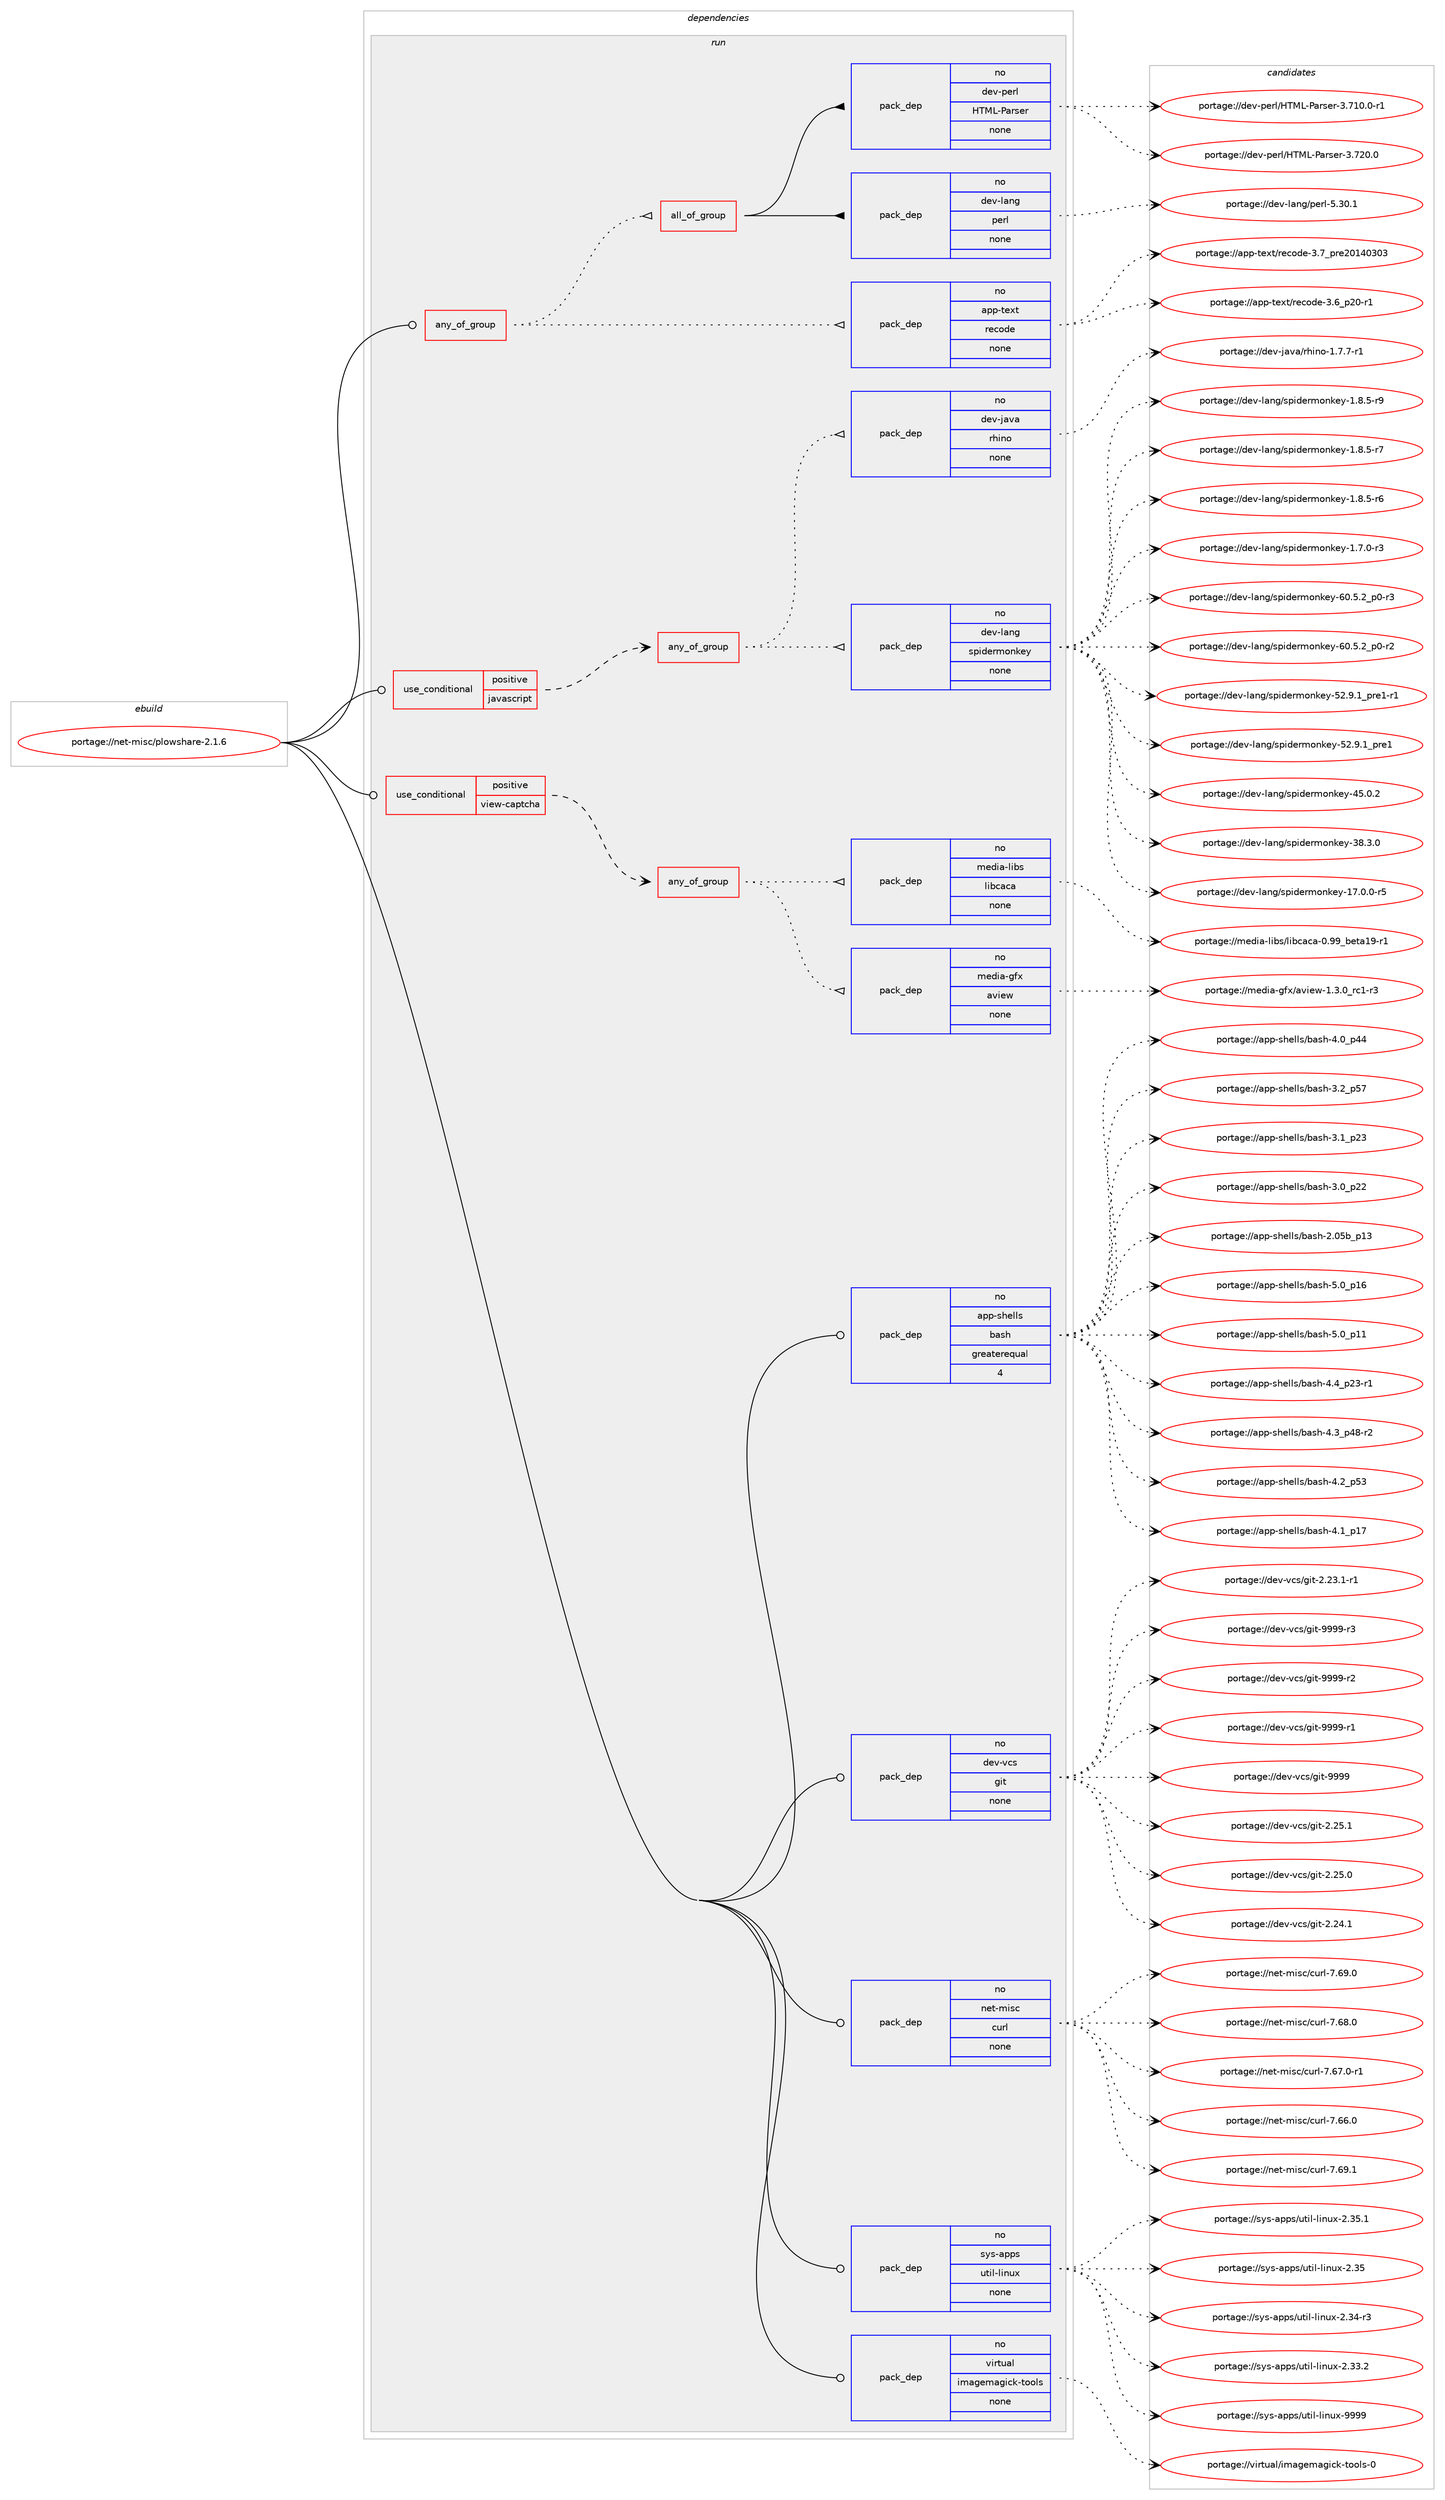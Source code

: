 digraph prolog {

# *************
# Graph options
# *************

newrank=true;
concentrate=true;
compound=true;
graph [rankdir=LR,fontname=Helvetica,fontsize=10,ranksep=1.5];#, ranksep=2.5, nodesep=0.2];
edge  [arrowhead=vee];
node  [fontname=Helvetica,fontsize=10];

# **********
# The ebuild
# **********

subgraph cluster_leftcol {
color=gray;
rank=same;
label=<<i>ebuild</i>>;
id [label="portage://net-misc/plowshare-2.1.6", color=red, width=4, href="../net-misc/plowshare-2.1.6.svg"];
}

# ****************
# The dependencies
# ****************

subgraph cluster_midcol {
color=gray;
label=<<i>dependencies</i>>;
subgraph cluster_compile {
fillcolor="#eeeeee";
style=filled;
label=<<i>compile</i>>;
}
subgraph cluster_compileandrun {
fillcolor="#eeeeee";
style=filled;
label=<<i>compile and run</i>>;
}
subgraph cluster_run {
fillcolor="#eeeeee";
style=filled;
label=<<i>run</i>>;
subgraph any355 {
dependency21337 [label=<<TABLE BORDER="0" CELLBORDER="1" CELLSPACING="0" CELLPADDING="4"><TR><TD CELLPADDING="10">any_of_group</TD></TR></TABLE>>, shape=none, color=red];subgraph pack17548 {
dependency21338 [label=<<TABLE BORDER="0" CELLBORDER="1" CELLSPACING="0" CELLPADDING="4" WIDTH="220"><TR><TD ROWSPAN="6" CELLPADDING="30">pack_dep</TD></TR><TR><TD WIDTH="110">no</TD></TR><TR><TD>app-text</TD></TR><TR><TD>recode</TD></TR><TR><TD>none</TD></TR><TR><TD></TD></TR></TABLE>>, shape=none, color=blue];
}
dependency21337:e -> dependency21338:w [weight=20,style="dotted",arrowhead="oinv"];
subgraph all9 {
dependency21339 [label=<<TABLE BORDER="0" CELLBORDER="1" CELLSPACING="0" CELLPADDING="4"><TR><TD CELLPADDING="10">all_of_group</TD></TR></TABLE>>, shape=none, color=red];subgraph pack17549 {
dependency21340 [label=<<TABLE BORDER="0" CELLBORDER="1" CELLSPACING="0" CELLPADDING="4" WIDTH="220"><TR><TD ROWSPAN="6" CELLPADDING="30">pack_dep</TD></TR><TR><TD WIDTH="110">no</TD></TR><TR><TD>dev-lang</TD></TR><TR><TD>perl</TD></TR><TR><TD>none</TD></TR><TR><TD></TD></TR></TABLE>>, shape=none, color=blue];
}
dependency21339:e -> dependency21340:w [weight=20,style="solid",arrowhead="inv"];
subgraph pack17550 {
dependency21341 [label=<<TABLE BORDER="0" CELLBORDER="1" CELLSPACING="0" CELLPADDING="4" WIDTH="220"><TR><TD ROWSPAN="6" CELLPADDING="30">pack_dep</TD></TR><TR><TD WIDTH="110">no</TD></TR><TR><TD>dev-perl</TD></TR><TR><TD>HTML-Parser</TD></TR><TR><TD>none</TD></TR><TR><TD></TD></TR></TABLE>>, shape=none, color=blue];
}
dependency21339:e -> dependency21341:w [weight=20,style="solid",arrowhead="inv"];
}
dependency21337:e -> dependency21339:w [weight=20,style="dotted",arrowhead="oinv"];
}
id:e -> dependency21337:w [weight=20,style="solid",arrowhead="odot"];
subgraph cond3428 {
dependency21342 [label=<<TABLE BORDER="0" CELLBORDER="1" CELLSPACING="0" CELLPADDING="4"><TR><TD ROWSPAN="3" CELLPADDING="10">use_conditional</TD></TR><TR><TD>positive</TD></TR><TR><TD>javascript</TD></TR></TABLE>>, shape=none, color=red];
subgraph any356 {
dependency21343 [label=<<TABLE BORDER="0" CELLBORDER="1" CELLSPACING="0" CELLPADDING="4"><TR><TD CELLPADDING="10">any_of_group</TD></TR></TABLE>>, shape=none, color=red];subgraph pack17551 {
dependency21344 [label=<<TABLE BORDER="0" CELLBORDER="1" CELLSPACING="0" CELLPADDING="4" WIDTH="220"><TR><TD ROWSPAN="6" CELLPADDING="30">pack_dep</TD></TR><TR><TD WIDTH="110">no</TD></TR><TR><TD>dev-lang</TD></TR><TR><TD>spidermonkey</TD></TR><TR><TD>none</TD></TR><TR><TD></TD></TR></TABLE>>, shape=none, color=blue];
}
dependency21343:e -> dependency21344:w [weight=20,style="dotted",arrowhead="oinv"];
subgraph pack17552 {
dependency21345 [label=<<TABLE BORDER="0" CELLBORDER="1" CELLSPACING="0" CELLPADDING="4" WIDTH="220"><TR><TD ROWSPAN="6" CELLPADDING="30">pack_dep</TD></TR><TR><TD WIDTH="110">no</TD></TR><TR><TD>dev-java</TD></TR><TR><TD>rhino</TD></TR><TR><TD>none</TD></TR><TR><TD></TD></TR></TABLE>>, shape=none, color=blue];
}
dependency21343:e -> dependency21345:w [weight=20,style="dotted",arrowhead="oinv"];
}
dependency21342:e -> dependency21343:w [weight=20,style="dashed",arrowhead="vee"];
}
id:e -> dependency21342:w [weight=20,style="solid",arrowhead="odot"];
subgraph cond3429 {
dependency21346 [label=<<TABLE BORDER="0" CELLBORDER="1" CELLSPACING="0" CELLPADDING="4"><TR><TD ROWSPAN="3" CELLPADDING="10">use_conditional</TD></TR><TR><TD>positive</TD></TR><TR><TD>view-captcha</TD></TR></TABLE>>, shape=none, color=red];
subgraph any357 {
dependency21347 [label=<<TABLE BORDER="0" CELLBORDER="1" CELLSPACING="0" CELLPADDING="4"><TR><TD CELLPADDING="10">any_of_group</TD></TR></TABLE>>, shape=none, color=red];subgraph pack17553 {
dependency21348 [label=<<TABLE BORDER="0" CELLBORDER="1" CELLSPACING="0" CELLPADDING="4" WIDTH="220"><TR><TD ROWSPAN="6" CELLPADDING="30">pack_dep</TD></TR><TR><TD WIDTH="110">no</TD></TR><TR><TD>media-gfx</TD></TR><TR><TD>aview</TD></TR><TR><TD>none</TD></TR><TR><TD></TD></TR></TABLE>>, shape=none, color=blue];
}
dependency21347:e -> dependency21348:w [weight=20,style="dotted",arrowhead="oinv"];
subgraph pack17554 {
dependency21349 [label=<<TABLE BORDER="0" CELLBORDER="1" CELLSPACING="0" CELLPADDING="4" WIDTH="220"><TR><TD ROWSPAN="6" CELLPADDING="30">pack_dep</TD></TR><TR><TD WIDTH="110">no</TD></TR><TR><TD>media-libs</TD></TR><TR><TD>libcaca</TD></TR><TR><TD>none</TD></TR><TR><TD></TD></TR></TABLE>>, shape=none, color=blue];
}
dependency21347:e -> dependency21349:w [weight=20,style="dotted",arrowhead="oinv"];
}
dependency21346:e -> dependency21347:w [weight=20,style="dashed",arrowhead="vee"];
}
id:e -> dependency21346:w [weight=20,style="solid",arrowhead="odot"];
subgraph pack17555 {
dependency21350 [label=<<TABLE BORDER="0" CELLBORDER="1" CELLSPACING="0" CELLPADDING="4" WIDTH="220"><TR><TD ROWSPAN="6" CELLPADDING="30">pack_dep</TD></TR><TR><TD WIDTH="110">no</TD></TR><TR><TD>app-shells</TD></TR><TR><TD>bash</TD></TR><TR><TD>greaterequal</TD></TR><TR><TD>4</TD></TR></TABLE>>, shape=none, color=blue];
}
id:e -> dependency21350:w [weight=20,style="solid",arrowhead="odot"];
subgraph pack17556 {
dependency21351 [label=<<TABLE BORDER="0" CELLBORDER="1" CELLSPACING="0" CELLPADDING="4" WIDTH="220"><TR><TD ROWSPAN="6" CELLPADDING="30">pack_dep</TD></TR><TR><TD WIDTH="110">no</TD></TR><TR><TD>dev-vcs</TD></TR><TR><TD>git</TD></TR><TR><TD>none</TD></TR><TR><TD></TD></TR></TABLE>>, shape=none, color=blue];
}
id:e -> dependency21351:w [weight=20,style="solid",arrowhead="odot"];
subgraph pack17557 {
dependency21352 [label=<<TABLE BORDER="0" CELLBORDER="1" CELLSPACING="0" CELLPADDING="4" WIDTH="220"><TR><TD ROWSPAN="6" CELLPADDING="30">pack_dep</TD></TR><TR><TD WIDTH="110">no</TD></TR><TR><TD>net-misc</TD></TR><TR><TD>curl</TD></TR><TR><TD>none</TD></TR><TR><TD></TD></TR></TABLE>>, shape=none, color=blue];
}
id:e -> dependency21352:w [weight=20,style="solid",arrowhead="odot"];
subgraph pack17558 {
dependency21353 [label=<<TABLE BORDER="0" CELLBORDER="1" CELLSPACING="0" CELLPADDING="4" WIDTH="220"><TR><TD ROWSPAN="6" CELLPADDING="30">pack_dep</TD></TR><TR><TD WIDTH="110">no</TD></TR><TR><TD>sys-apps</TD></TR><TR><TD>util-linux</TD></TR><TR><TD>none</TD></TR><TR><TD></TD></TR></TABLE>>, shape=none, color=blue];
}
id:e -> dependency21353:w [weight=20,style="solid",arrowhead="odot"];
subgraph pack17559 {
dependency21354 [label=<<TABLE BORDER="0" CELLBORDER="1" CELLSPACING="0" CELLPADDING="4" WIDTH="220"><TR><TD ROWSPAN="6" CELLPADDING="30">pack_dep</TD></TR><TR><TD WIDTH="110">no</TD></TR><TR><TD>virtual</TD></TR><TR><TD>imagemagick-tools</TD></TR><TR><TD>none</TD></TR><TR><TD></TD></TR></TABLE>>, shape=none, color=blue];
}
id:e -> dependency21354:w [weight=20,style="solid",arrowhead="odot"];
}
}

# **************
# The candidates
# **************

subgraph cluster_choices {
rank=same;
color=gray;
label=<<i>candidates</i>>;

subgraph choice17548 {
color=black;
nodesep=1;
choice9711211245116101120116471141019911110010145514655951121141015048495248514851 [label="portage://app-text/recode-3.7_pre20140303", color=red, width=4,href="../app-text/recode-3.7_pre20140303.svg"];
choice97112112451161011201164711410199111100101455146549511250484511449 [label="portage://app-text/recode-3.6_p20-r1", color=red, width=4,href="../app-text/recode-3.6_p20-r1.svg"];
dependency21338:e -> choice9711211245116101120116471141019911110010145514655951121141015048495248514851:w [style=dotted,weight="100"];
dependency21338:e -> choice97112112451161011201164711410199111100101455146549511250484511449:w [style=dotted,weight="100"];
}
subgraph choice17549 {
color=black;
nodesep=1;
choice10010111845108971101034711210111410845534651484649 [label="portage://dev-lang/perl-5.30.1", color=red, width=4,href="../dev-lang/perl-5.30.1.svg"];
dependency21340:e -> choice10010111845108971101034711210111410845534651484649:w [style=dotted,weight="100"];
}
subgraph choice17550 {
color=black;
nodesep=1;
choice1001011184511210111410847728477764580971141151011144551465550484648 [label="portage://dev-perl/HTML-Parser-3.720.0", color=red, width=4,href="../dev-perl/HTML-Parser-3.720.0.svg"];
choice10010111845112101114108477284777645809711411510111445514655494846484511449 [label="portage://dev-perl/HTML-Parser-3.710.0-r1", color=red, width=4,href="../dev-perl/HTML-Parser-3.710.0-r1.svg"];
dependency21341:e -> choice1001011184511210111410847728477764580971141151011144551465550484648:w [style=dotted,weight="100"];
dependency21341:e -> choice10010111845112101114108477284777645809711411510111445514655494846484511449:w [style=dotted,weight="100"];
}
subgraph choice17551 {
color=black;
nodesep=1;
choice1001011184510897110103471151121051001011141091111101071011214554484653465095112484511451 [label="portage://dev-lang/spidermonkey-60.5.2_p0-r3", color=red, width=4,href="../dev-lang/spidermonkey-60.5.2_p0-r3.svg"];
choice1001011184510897110103471151121051001011141091111101071011214554484653465095112484511450 [label="portage://dev-lang/spidermonkey-60.5.2_p0-r2", color=red, width=4,href="../dev-lang/spidermonkey-60.5.2_p0-r2.svg"];
choice1001011184510897110103471151121051001011141091111101071011214553504657464995112114101494511449 [label="portage://dev-lang/spidermonkey-52.9.1_pre1-r1", color=red, width=4,href="../dev-lang/spidermonkey-52.9.1_pre1-r1.svg"];
choice100101118451089711010347115112105100101114109111110107101121455350465746499511211410149 [label="portage://dev-lang/spidermonkey-52.9.1_pre1", color=red, width=4,href="../dev-lang/spidermonkey-52.9.1_pre1.svg"];
choice10010111845108971101034711511210510010111410911111010710112145525346484650 [label="portage://dev-lang/spidermonkey-45.0.2", color=red, width=4,href="../dev-lang/spidermonkey-45.0.2.svg"];
choice10010111845108971101034711511210510010111410911111010710112145515646514648 [label="portage://dev-lang/spidermonkey-38.3.0", color=red, width=4,href="../dev-lang/spidermonkey-38.3.0.svg"];
choice100101118451089711010347115112105100101114109111110107101121454955464846484511453 [label="portage://dev-lang/spidermonkey-17.0.0-r5", color=red, width=4,href="../dev-lang/spidermonkey-17.0.0-r5.svg"];
choice1001011184510897110103471151121051001011141091111101071011214549465646534511457 [label="portage://dev-lang/spidermonkey-1.8.5-r9", color=red, width=4,href="../dev-lang/spidermonkey-1.8.5-r9.svg"];
choice1001011184510897110103471151121051001011141091111101071011214549465646534511455 [label="portage://dev-lang/spidermonkey-1.8.5-r7", color=red, width=4,href="../dev-lang/spidermonkey-1.8.5-r7.svg"];
choice1001011184510897110103471151121051001011141091111101071011214549465646534511454 [label="portage://dev-lang/spidermonkey-1.8.5-r6", color=red, width=4,href="../dev-lang/spidermonkey-1.8.5-r6.svg"];
choice1001011184510897110103471151121051001011141091111101071011214549465546484511451 [label="portage://dev-lang/spidermonkey-1.7.0-r3", color=red, width=4,href="../dev-lang/spidermonkey-1.7.0-r3.svg"];
dependency21344:e -> choice1001011184510897110103471151121051001011141091111101071011214554484653465095112484511451:w [style=dotted,weight="100"];
dependency21344:e -> choice1001011184510897110103471151121051001011141091111101071011214554484653465095112484511450:w [style=dotted,weight="100"];
dependency21344:e -> choice1001011184510897110103471151121051001011141091111101071011214553504657464995112114101494511449:w [style=dotted,weight="100"];
dependency21344:e -> choice100101118451089711010347115112105100101114109111110107101121455350465746499511211410149:w [style=dotted,weight="100"];
dependency21344:e -> choice10010111845108971101034711511210510010111410911111010710112145525346484650:w [style=dotted,weight="100"];
dependency21344:e -> choice10010111845108971101034711511210510010111410911111010710112145515646514648:w [style=dotted,weight="100"];
dependency21344:e -> choice100101118451089711010347115112105100101114109111110107101121454955464846484511453:w [style=dotted,weight="100"];
dependency21344:e -> choice1001011184510897110103471151121051001011141091111101071011214549465646534511457:w [style=dotted,weight="100"];
dependency21344:e -> choice1001011184510897110103471151121051001011141091111101071011214549465646534511455:w [style=dotted,weight="100"];
dependency21344:e -> choice1001011184510897110103471151121051001011141091111101071011214549465646534511454:w [style=dotted,weight="100"];
dependency21344:e -> choice1001011184510897110103471151121051001011141091111101071011214549465546484511451:w [style=dotted,weight="100"];
}
subgraph choice17552 {
color=black;
nodesep=1;
choice100101118451069711897471141041051101114549465546554511449 [label="portage://dev-java/rhino-1.7.7-r1", color=red, width=4,href="../dev-java/rhino-1.7.7-r1.svg"];
dependency21345:e -> choice100101118451069711897471141041051101114549465546554511449:w [style=dotted,weight="100"];
}
subgraph choice17553 {
color=black;
nodesep=1;
choice109101100105974510310212047971181051011194549465146489511499494511451 [label="portage://media-gfx/aview-1.3.0_rc1-r3", color=red, width=4,href="../media-gfx/aview-1.3.0_rc1-r3.svg"];
dependency21348:e -> choice109101100105974510310212047971181051011194549465146489511499494511451:w [style=dotted,weight="100"];
}
subgraph choice17554 {
color=black;
nodesep=1;
choice109101100105974510810598115471081059899979997454846575795981011169749574511449 [label="portage://media-libs/libcaca-0.99_beta19-r1", color=red, width=4,href="../media-libs/libcaca-0.99_beta19-r1.svg"];
dependency21349:e -> choice109101100105974510810598115471081059899979997454846575795981011169749574511449:w [style=dotted,weight="100"];
}
subgraph choice17555 {
color=black;
nodesep=1;
choice971121124511510410110810811547989711510445534648951124954 [label="portage://app-shells/bash-5.0_p16", color=red, width=4,href="../app-shells/bash-5.0_p16.svg"];
choice971121124511510410110810811547989711510445534648951124949 [label="portage://app-shells/bash-5.0_p11", color=red, width=4,href="../app-shells/bash-5.0_p11.svg"];
choice9711211245115104101108108115479897115104455246529511250514511449 [label="portage://app-shells/bash-4.4_p23-r1", color=red, width=4,href="../app-shells/bash-4.4_p23-r1.svg"];
choice9711211245115104101108108115479897115104455246519511252564511450 [label="portage://app-shells/bash-4.3_p48-r2", color=red, width=4,href="../app-shells/bash-4.3_p48-r2.svg"];
choice971121124511510410110810811547989711510445524650951125351 [label="portage://app-shells/bash-4.2_p53", color=red, width=4,href="../app-shells/bash-4.2_p53.svg"];
choice971121124511510410110810811547989711510445524649951124955 [label="portage://app-shells/bash-4.1_p17", color=red, width=4,href="../app-shells/bash-4.1_p17.svg"];
choice971121124511510410110810811547989711510445524648951125252 [label="portage://app-shells/bash-4.0_p44", color=red, width=4,href="../app-shells/bash-4.0_p44.svg"];
choice971121124511510410110810811547989711510445514650951125355 [label="portage://app-shells/bash-3.2_p57", color=red, width=4,href="../app-shells/bash-3.2_p57.svg"];
choice971121124511510410110810811547989711510445514649951125051 [label="portage://app-shells/bash-3.1_p23", color=red, width=4,href="../app-shells/bash-3.1_p23.svg"];
choice971121124511510410110810811547989711510445514648951125050 [label="portage://app-shells/bash-3.0_p22", color=red, width=4,href="../app-shells/bash-3.0_p22.svg"];
choice9711211245115104101108108115479897115104455046485398951124951 [label="portage://app-shells/bash-2.05b_p13", color=red, width=4,href="../app-shells/bash-2.05b_p13.svg"];
dependency21350:e -> choice971121124511510410110810811547989711510445534648951124954:w [style=dotted,weight="100"];
dependency21350:e -> choice971121124511510410110810811547989711510445534648951124949:w [style=dotted,weight="100"];
dependency21350:e -> choice9711211245115104101108108115479897115104455246529511250514511449:w [style=dotted,weight="100"];
dependency21350:e -> choice9711211245115104101108108115479897115104455246519511252564511450:w [style=dotted,weight="100"];
dependency21350:e -> choice971121124511510410110810811547989711510445524650951125351:w [style=dotted,weight="100"];
dependency21350:e -> choice971121124511510410110810811547989711510445524649951124955:w [style=dotted,weight="100"];
dependency21350:e -> choice971121124511510410110810811547989711510445524648951125252:w [style=dotted,weight="100"];
dependency21350:e -> choice971121124511510410110810811547989711510445514650951125355:w [style=dotted,weight="100"];
dependency21350:e -> choice971121124511510410110810811547989711510445514649951125051:w [style=dotted,weight="100"];
dependency21350:e -> choice971121124511510410110810811547989711510445514648951125050:w [style=dotted,weight="100"];
dependency21350:e -> choice9711211245115104101108108115479897115104455046485398951124951:w [style=dotted,weight="100"];
}
subgraph choice17556 {
color=black;
nodesep=1;
choice10010111845118991154710310511645575757574511451 [label="portage://dev-vcs/git-9999-r3", color=red, width=4,href="../dev-vcs/git-9999-r3.svg"];
choice10010111845118991154710310511645575757574511450 [label="portage://dev-vcs/git-9999-r2", color=red, width=4,href="../dev-vcs/git-9999-r2.svg"];
choice10010111845118991154710310511645575757574511449 [label="portage://dev-vcs/git-9999-r1", color=red, width=4,href="../dev-vcs/git-9999-r1.svg"];
choice1001011184511899115471031051164557575757 [label="portage://dev-vcs/git-9999", color=red, width=4,href="../dev-vcs/git-9999.svg"];
choice10010111845118991154710310511645504650534649 [label="portage://dev-vcs/git-2.25.1", color=red, width=4,href="../dev-vcs/git-2.25.1.svg"];
choice10010111845118991154710310511645504650534648 [label="portage://dev-vcs/git-2.25.0", color=red, width=4,href="../dev-vcs/git-2.25.0.svg"];
choice10010111845118991154710310511645504650524649 [label="portage://dev-vcs/git-2.24.1", color=red, width=4,href="../dev-vcs/git-2.24.1.svg"];
choice100101118451189911547103105116455046505146494511449 [label="portage://dev-vcs/git-2.23.1-r1", color=red, width=4,href="../dev-vcs/git-2.23.1-r1.svg"];
dependency21351:e -> choice10010111845118991154710310511645575757574511451:w [style=dotted,weight="100"];
dependency21351:e -> choice10010111845118991154710310511645575757574511450:w [style=dotted,weight="100"];
dependency21351:e -> choice10010111845118991154710310511645575757574511449:w [style=dotted,weight="100"];
dependency21351:e -> choice1001011184511899115471031051164557575757:w [style=dotted,weight="100"];
dependency21351:e -> choice10010111845118991154710310511645504650534649:w [style=dotted,weight="100"];
dependency21351:e -> choice10010111845118991154710310511645504650534648:w [style=dotted,weight="100"];
dependency21351:e -> choice10010111845118991154710310511645504650524649:w [style=dotted,weight="100"];
dependency21351:e -> choice100101118451189911547103105116455046505146494511449:w [style=dotted,weight="100"];
}
subgraph choice17557 {
color=black;
nodesep=1;
choice1101011164510910511599479911711410845554654574649 [label="portage://net-misc/curl-7.69.1", color=red, width=4,href="../net-misc/curl-7.69.1.svg"];
choice1101011164510910511599479911711410845554654574648 [label="portage://net-misc/curl-7.69.0", color=red, width=4,href="../net-misc/curl-7.69.0.svg"];
choice1101011164510910511599479911711410845554654564648 [label="portage://net-misc/curl-7.68.0", color=red, width=4,href="../net-misc/curl-7.68.0.svg"];
choice11010111645109105115994799117114108455546545546484511449 [label="portage://net-misc/curl-7.67.0-r1", color=red, width=4,href="../net-misc/curl-7.67.0-r1.svg"];
choice1101011164510910511599479911711410845554654544648 [label="portage://net-misc/curl-7.66.0", color=red, width=4,href="../net-misc/curl-7.66.0.svg"];
dependency21352:e -> choice1101011164510910511599479911711410845554654574649:w [style=dotted,weight="100"];
dependency21352:e -> choice1101011164510910511599479911711410845554654574648:w [style=dotted,weight="100"];
dependency21352:e -> choice1101011164510910511599479911711410845554654564648:w [style=dotted,weight="100"];
dependency21352:e -> choice11010111645109105115994799117114108455546545546484511449:w [style=dotted,weight="100"];
dependency21352:e -> choice1101011164510910511599479911711410845554654544648:w [style=dotted,weight="100"];
}
subgraph choice17558 {
color=black;
nodesep=1;
choice115121115459711211211547117116105108451081051101171204557575757 [label="portage://sys-apps/util-linux-9999", color=red, width=4,href="../sys-apps/util-linux-9999.svg"];
choice1151211154597112112115471171161051084510810511011712045504651534649 [label="portage://sys-apps/util-linux-2.35.1", color=red, width=4,href="../sys-apps/util-linux-2.35.1.svg"];
choice115121115459711211211547117116105108451081051101171204550465153 [label="portage://sys-apps/util-linux-2.35", color=red, width=4,href="../sys-apps/util-linux-2.35.svg"];
choice1151211154597112112115471171161051084510810511011712045504651524511451 [label="portage://sys-apps/util-linux-2.34-r3", color=red, width=4,href="../sys-apps/util-linux-2.34-r3.svg"];
choice1151211154597112112115471171161051084510810511011712045504651514650 [label="portage://sys-apps/util-linux-2.33.2", color=red, width=4,href="../sys-apps/util-linux-2.33.2.svg"];
dependency21353:e -> choice115121115459711211211547117116105108451081051101171204557575757:w [style=dotted,weight="100"];
dependency21353:e -> choice1151211154597112112115471171161051084510810511011712045504651534649:w [style=dotted,weight="100"];
dependency21353:e -> choice115121115459711211211547117116105108451081051101171204550465153:w [style=dotted,weight="100"];
dependency21353:e -> choice1151211154597112112115471171161051084510810511011712045504651524511451:w [style=dotted,weight="100"];
dependency21353:e -> choice1151211154597112112115471171161051084510810511011712045504651514650:w [style=dotted,weight="100"];
}
subgraph choice17559 {
color=black;
nodesep=1;
choice1181051141161179710847105109971031011099710310599107451161111111081154548 [label="portage://virtual/imagemagick-tools-0", color=red, width=4,href="../virtual/imagemagick-tools-0.svg"];
dependency21354:e -> choice1181051141161179710847105109971031011099710310599107451161111111081154548:w [style=dotted,weight="100"];
}
}

}
